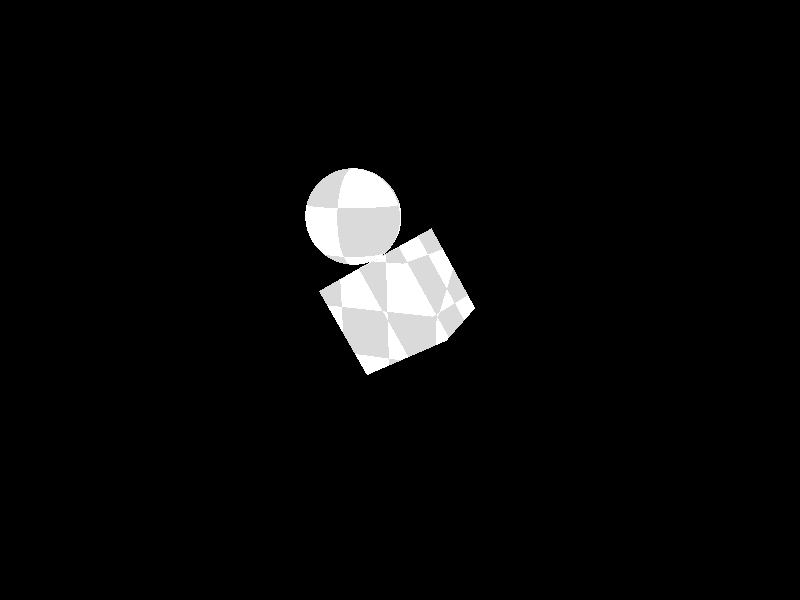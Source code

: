 #version 3.7;

#include "colors.inc"

global_settings{
	assumed_gamma 1.0
}

#default{
	pigment
	{
		checker
		color rgb 1
		color rgb 0.7
	}
}

camera
{
	location <3, 3, -12>
	look_at <0, 0, 0>
	up y
	right 1.33*x
	angle 67.38
}

light_source{-10*z+10*y-10*x,rgb <0.2, 0.8, 0.5>}


#declare axis_size=100;
//~ cylinder{-x*axis_size,x*axis_size,0.05 texture{pigment{color Red}}}
//~ cylinder{-y*axis_size,y*axis_size,0.05 texture{pigment{color Green}}}
//~ cylinder{-z*axis_size,z*axis_size,0.05 texture{pigment{color Blue}}}

merge{
	box{
		-1,1
		rotate y*10
	}

	sphere{
		0,1
		translate y*2
	}
	rotate z*30
}

sphere_sweep{
//~ 	linear_spline
	cubic_spline
//~ 	b_spline
	4,
	x*5, 0.5,
	x*10-y, 0.3,
	x*15, 0.5,
	x*20+y*2, 0.2
//~ 	rotate -y*45
	translate y*2
}
/*sphere_sweep{
//~ 	linear_spline
	cubic_spline
//~ 	b_spline
	4,
	x*5, 0.5,
	y*5, 1,
	z*0, 0.5,
	z*0+x*5, 1
	translate 0*x
}
sphere_sweep{
//~ 	linear_spline
//~ 	cubic_spline
	b_spline
	4,
	x*5, 0.5,
	y*5, 1,
	z*0, 0.5,
	z*0+x*5, 1
	translate x*10
}

#declare Eye_Right = //-----------
union{
 sphere{ <0,0,0>, 0.10
    scale<1,1,0.3>
    texture{
     pigment{ color rgb<1,1,1>}
     finish { phong 1 }
    } // end of texture
 } //---------------
 sphere{<0,0,0>, 0.05
    texture{
     pigment{ color rgb<1,1,1>*.1}
     finish { phong 0.1}
    } // end of texture
    translate<0,0,-0.025>
 } //---------------
} //------ end Eye_Right

#declare P_00 = < 1.50, 4.00, 0>;
#declare P_01 = <-0.90, 2.00, 0>;
#declare P_02 = < 0.20, 1.00, 0>;
#declare P_03 = <-0.50, 1.00, 0>;
#declare P_04 = <-0.50, 0.00, 0>;
#declare P_05 = < 0.50, 0.00, 0>;
#declare P_06 = < 0.50, 1.00, 0>;
#declare P_07 = < 1.00, 1.50, 0>;
#declare P_08 = < 1.60, 1.50, 0>;
#declare P_09 = < 1.50, 0.30, 0>;
#declare P_10 = < 2.40, 0.00, 0>;
#declare P_11 = < 2.70, 1.80, 0>;
#declare P_12 = < 3.70, 1.50, 0>;
#declare P_13 = < 3.00, 0.50, 0>;
#declare P_14 = < 4.00, 0.00, 0>;
#declare P_15 = < 4.50, 1.50, 0>;
#declare P_16 = < 4.20, 3.50, 0>;
#declare P_17 = < 6.50, 2.50, 0>;

union{ // --  Little_Dragon

difference{

sphere_sweep { // Body
  b_spline
  18,
  P_00, 0.01,
  P_01, 0.07,
  P_02, 0.25,
  P_03, 0.30,
  P_04, 0.15,
  P_05, 0.45,
  P_06, 0.15,
  P_07, 0.20,
  P_08, 0.35,
  P_09, 0.30,
  P_10, 0.20,
  P_11, 0.40,
  P_12, 0.15,
  P_13, 0.30,
  P_14, 0.20,
  P_15, 0.30,
  P_16, 0.50,
  P_17, 0.50
  tolerance 0.1
  texture{
   pigment{ color rgb<0.7,1,0.15>}
   finish { diffuse 0.9 phong 1}
  } // end of texture
} //  end of sphere_sweep

// Mouth
sphere{ <0,0,0>, 0.50
   scale<1,0.2,2>
   rotate<0,0,-30>
   translate<5 ,2.85,0>
   pigment{ color rgb<1,0.7,0.15>}
  } // end of sphere

}  // end of
  //difference Body minus Mouth

// adding eyes:
object{ Eye_Right
  translate<4.5,3.10,-0.43>
  }  // end of object
object{ Eye_Right
  translate<4.5,3.10,-0.43>
  scale<1,1,-1>
  }  // end of object

scale<1,1,1>
rotate<0,0,0>
translate<0,0.5,10>
} // end Little_Dragon
*/
